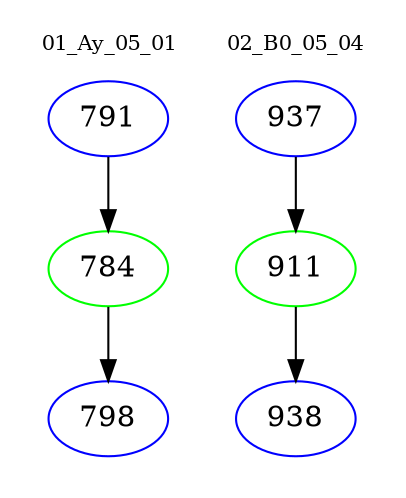 digraph{
subgraph cluster_0 {
color = white
label = "01_Ay_05_01";
fontsize=10;
T0_791 [label="791", color="blue"]
T0_791 -> T0_784 [color="black"]
T0_784 [label="784", color="green"]
T0_784 -> T0_798 [color="black"]
T0_798 [label="798", color="blue"]
}
subgraph cluster_1 {
color = white
label = "02_B0_05_04";
fontsize=10;
T1_937 [label="937", color="blue"]
T1_937 -> T1_911 [color="black"]
T1_911 [label="911", color="green"]
T1_911 -> T1_938 [color="black"]
T1_938 [label="938", color="blue"]
}
}
